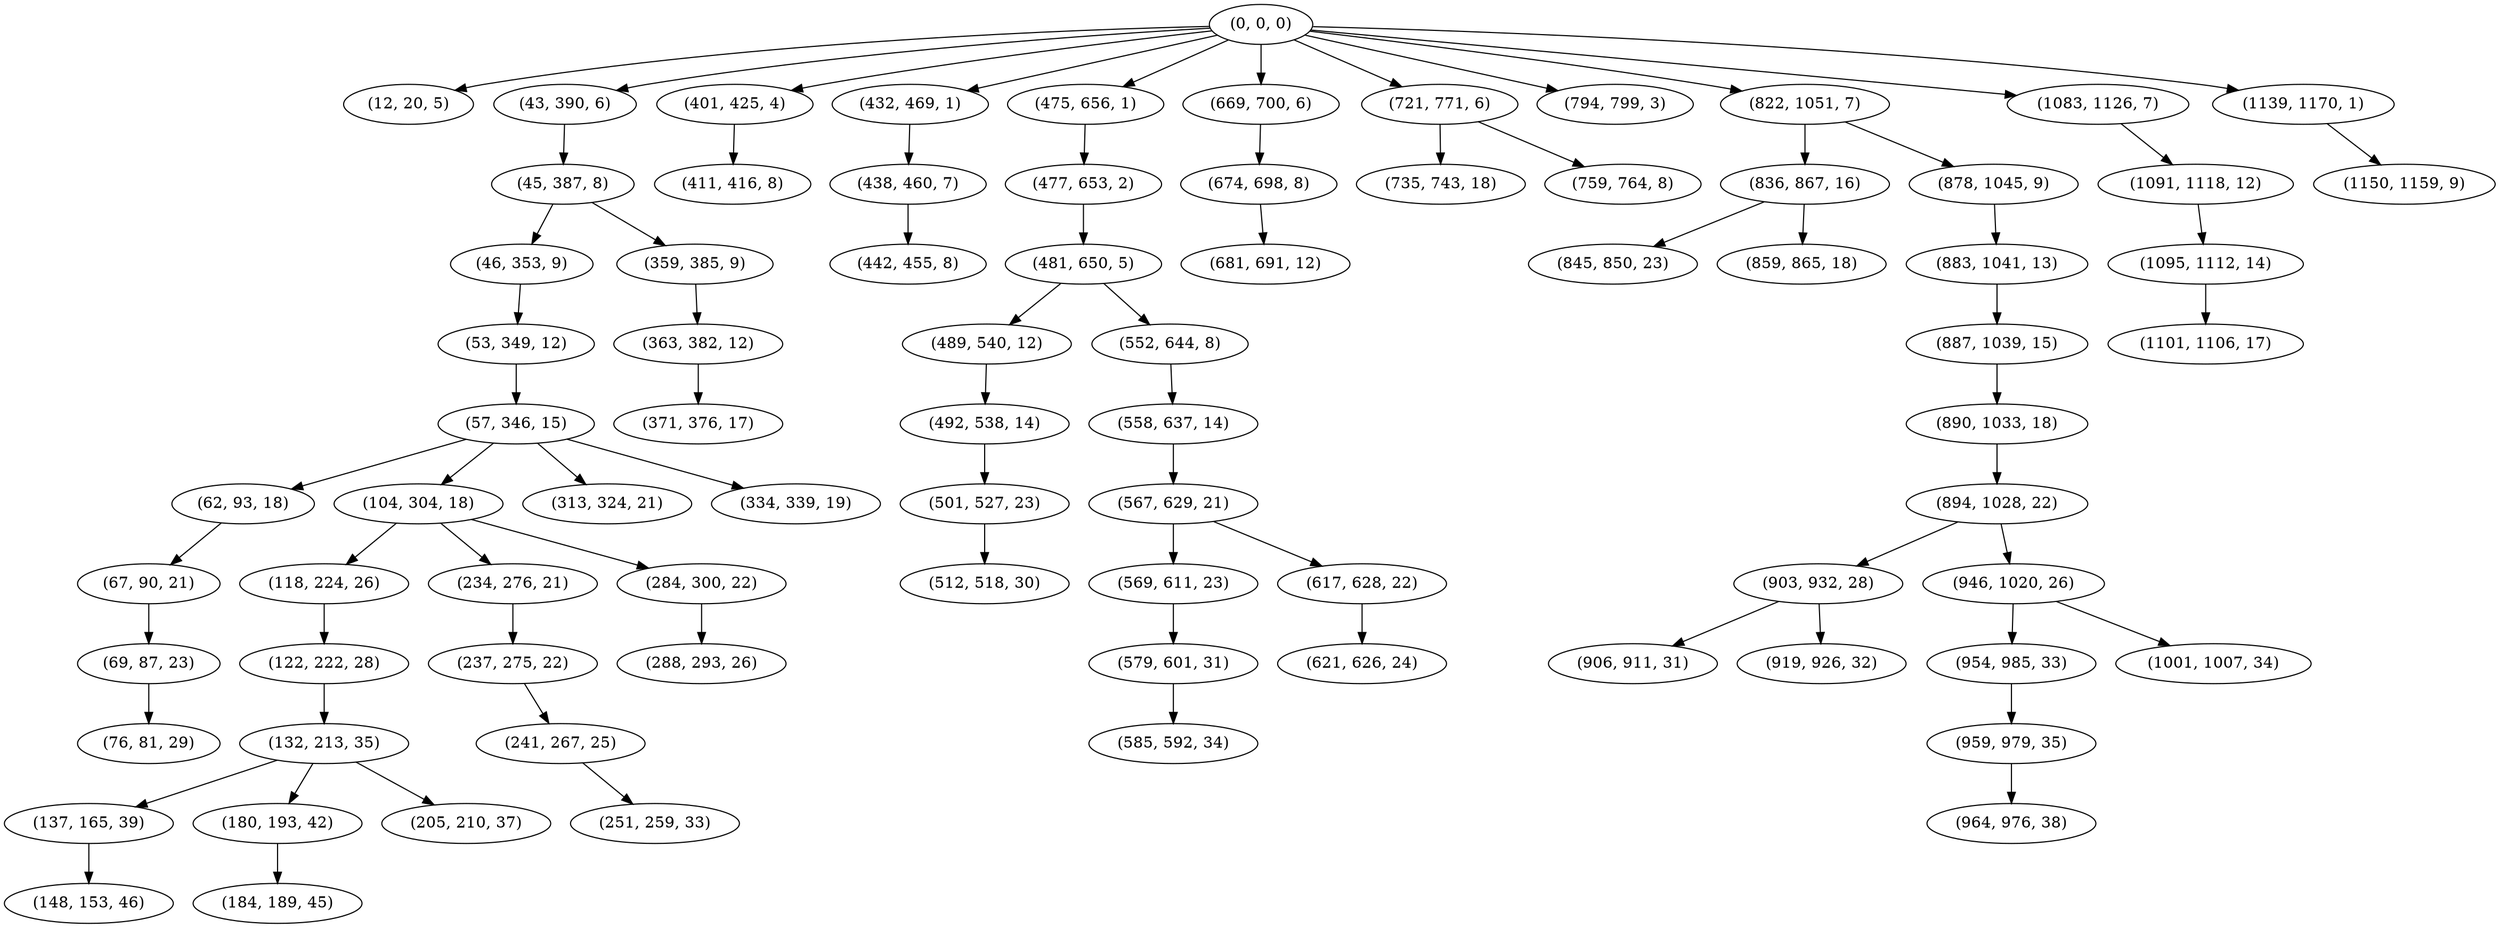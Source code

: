 digraph tree {
    "(0, 0, 0)";
    "(12, 20, 5)";
    "(43, 390, 6)";
    "(45, 387, 8)";
    "(46, 353, 9)";
    "(53, 349, 12)";
    "(57, 346, 15)";
    "(62, 93, 18)";
    "(67, 90, 21)";
    "(69, 87, 23)";
    "(76, 81, 29)";
    "(104, 304, 18)";
    "(118, 224, 26)";
    "(122, 222, 28)";
    "(132, 213, 35)";
    "(137, 165, 39)";
    "(148, 153, 46)";
    "(180, 193, 42)";
    "(184, 189, 45)";
    "(205, 210, 37)";
    "(234, 276, 21)";
    "(237, 275, 22)";
    "(241, 267, 25)";
    "(251, 259, 33)";
    "(284, 300, 22)";
    "(288, 293, 26)";
    "(313, 324, 21)";
    "(334, 339, 19)";
    "(359, 385, 9)";
    "(363, 382, 12)";
    "(371, 376, 17)";
    "(401, 425, 4)";
    "(411, 416, 8)";
    "(432, 469, 1)";
    "(438, 460, 7)";
    "(442, 455, 8)";
    "(475, 656, 1)";
    "(477, 653, 2)";
    "(481, 650, 5)";
    "(489, 540, 12)";
    "(492, 538, 14)";
    "(501, 527, 23)";
    "(512, 518, 30)";
    "(552, 644, 8)";
    "(558, 637, 14)";
    "(567, 629, 21)";
    "(569, 611, 23)";
    "(579, 601, 31)";
    "(585, 592, 34)";
    "(617, 628, 22)";
    "(621, 626, 24)";
    "(669, 700, 6)";
    "(674, 698, 8)";
    "(681, 691, 12)";
    "(721, 771, 6)";
    "(735, 743, 18)";
    "(759, 764, 8)";
    "(794, 799, 3)";
    "(822, 1051, 7)";
    "(836, 867, 16)";
    "(845, 850, 23)";
    "(859, 865, 18)";
    "(878, 1045, 9)";
    "(883, 1041, 13)";
    "(887, 1039, 15)";
    "(890, 1033, 18)";
    "(894, 1028, 22)";
    "(903, 932, 28)";
    "(906, 911, 31)";
    "(919, 926, 32)";
    "(946, 1020, 26)";
    "(954, 985, 33)";
    "(959, 979, 35)";
    "(964, 976, 38)";
    "(1001, 1007, 34)";
    "(1083, 1126, 7)";
    "(1091, 1118, 12)";
    "(1095, 1112, 14)";
    "(1101, 1106, 17)";
    "(1139, 1170, 1)";
    "(1150, 1159, 9)";
    "(0, 0, 0)" -> "(12, 20, 5)";
    "(0, 0, 0)" -> "(43, 390, 6)";
    "(0, 0, 0)" -> "(401, 425, 4)";
    "(0, 0, 0)" -> "(432, 469, 1)";
    "(0, 0, 0)" -> "(475, 656, 1)";
    "(0, 0, 0)" -> "(669, 700, 6)";
    "(0, 0, 0)" -> "(721, 771, 6)";
    "(0, 0, 0)" -> "(794, 799, 3)";
    "(0, 0, 0)" -> "(822, 1051, 7)";
    "(0, 0, 0)" -> "(1083, 1126, 7)";
    "(0, 0, 0)" -> "(1139, 1170, 1)";
    "(43, 390, 6)" -> "(45, 387, 8)";
    "(45, 387, 8)" -> "(46, 353, 9)";
    "(45, 387, 8)" -> "(359, 385, 9)";
    "(46, 353, 9)" -> "(53, 349, 12)";
    "(53, 349, 12)" -> "(57, 346, 15)";
    "(57, 346, 15)" -> "(62, 93, 18)";
    "(57, 346, 15)" -> "(104, 304, 18)";
    "(57, 346, 15)" -> "(313, 324, 21)";
    "(57, 346, 15)" -> "(334, 339, 19)";
    "(62, 93, 18)" -> "(67, 90, 21)";
    "(67, 90, 21)" -> "(69, 87, 23)";
    "(69, 87, 23)" -> "(76, 81, 29)";
    "(104, 304, 18)" -> "(118, 224, 26)";
    "(104, 304, 18)" -> "(234, 276, 21)";
    "(104, 304, 18)" -> "(284, 300, 22)";
    "(118, 224, 26)" -> "(122, 222, 28)";
    "(122, 222, 28)" -> "(132, 213, 35)";
    "(132, 213, 35)" -> "(137, 165, 39)";
    "(132, 213, 35)" -> "(180, 193, 42)";
    "(132, 213, 35)" -> "(205, 210, 37)";
    "(137, 165, 39)" -> "(148, 153, 46)";
    "(180, 193, 42)" -> "(184, 189, 45)";
    "(234, 276, 21)" -> "(237, 275, 22)";
    "(237, 275, 22)" -> "(241, 267, 25)";
    "(241, 267, 25)" -> "(251, 259, 33)";
    "(284, 300, 22)" -> "(288, 293, 26)";
    "(359, 385, 9)" -> "(363, 382, 12)";
    "(363, 382, 12)" -> "(371, 376, 17)";
    "(401, 425, 4)" -> "(411, 416, 8)";
    "(432, 469, 1)" -> "(438, 460, 7)";
    "(438, 460, 7)" -> "(442, 455, 8)";
    "(475, 656, 1)" -> "(477, 653, 2)";
    "(477, 653, 2)" -> "(481, 650, 5)";
    "(481, 650, 5)" -> "(489, 540, 12)";
    "(481, 650, 5)" -> "(552, 644, 8)";
    "(489, 540, 12)" -> "(492, 538, 14)";
    "(492, 538, 14)" -> "(501, 527, 23)";
    "(501, 527, 23)" -> "(512, 518, 30)";
    "(552, 644, 8)" -> "(558, 637, 14)";
    "(558, 637, 14)" -> "(567, 629, 21)";
    "(567, 629, 21)" -> "(569, 611, 23)";
    "(567, 629, 21)" -> "(617, 628, 22)";
    "(569, 611, 23)" -> "(579, 601, 31)";
    "(579, 601, 31)" -> "(585, 592, 34)";
    "(617, 628, 22)" -> "(621, 626, 24)";
    "(669, 700, 6)" -> "(674, 698, 8)";
    "(674, 698, 8)" -> "(681, 691, 12)";
    "(721, 771, 6)" -> "(735, 743, 18)";
    "(721, 771, 6)" -> "(759, 764, 8)";
    "(822, 1051, 7)" -> "(836, 867, 16)";
    "(822, 1051, 7)" -> "(878, 1045, 9)";
    "(836, 867, 16)" -> "(845, 850, 23)";
    "(836, 867, 16)" -> "(859, 865, 18)";
    "(878, 1045, 9)" -> "(883, 1041, 13)";
    "(883, 1041, 13)" -> "(887, 1039, 15)";
    "(887, 1039, 15)" -> "(890, 1033, 18)";
    "(890, 1033, 18)" -> "(894, 1028, 22)";
    "(894, 1028, 22)" -> "(903, 932, 28)";
    "(894, 1028, 22)" -> "(946, 1020, 26)";
    "(903, 932, 28)" -> "(906, 911, 31)";
    "(903, 932, 28)" -> "(919, 926, 32)";
    "(946, 1020, 26)" -> "(954, 985, 33)";
    "(946, 1020, 26)" -> "(1001, 1007, 34)";
    "(954, 985, 33)" -> "(959, 979, 35)";
    "(959, 979, 35)" -> "(964, 976, 38)";
    "(1083, 1126, 7)" -> "(1091, 1118, 12)";
    "(1091, 1118, 12)" -> "(1095, 1112, 14)";
    "(1095, 1112, 14)" -> "(1101, 1106, 17)";
    "(1139, 1170, 1)" -> "(1150, 1159, 9)";
}
